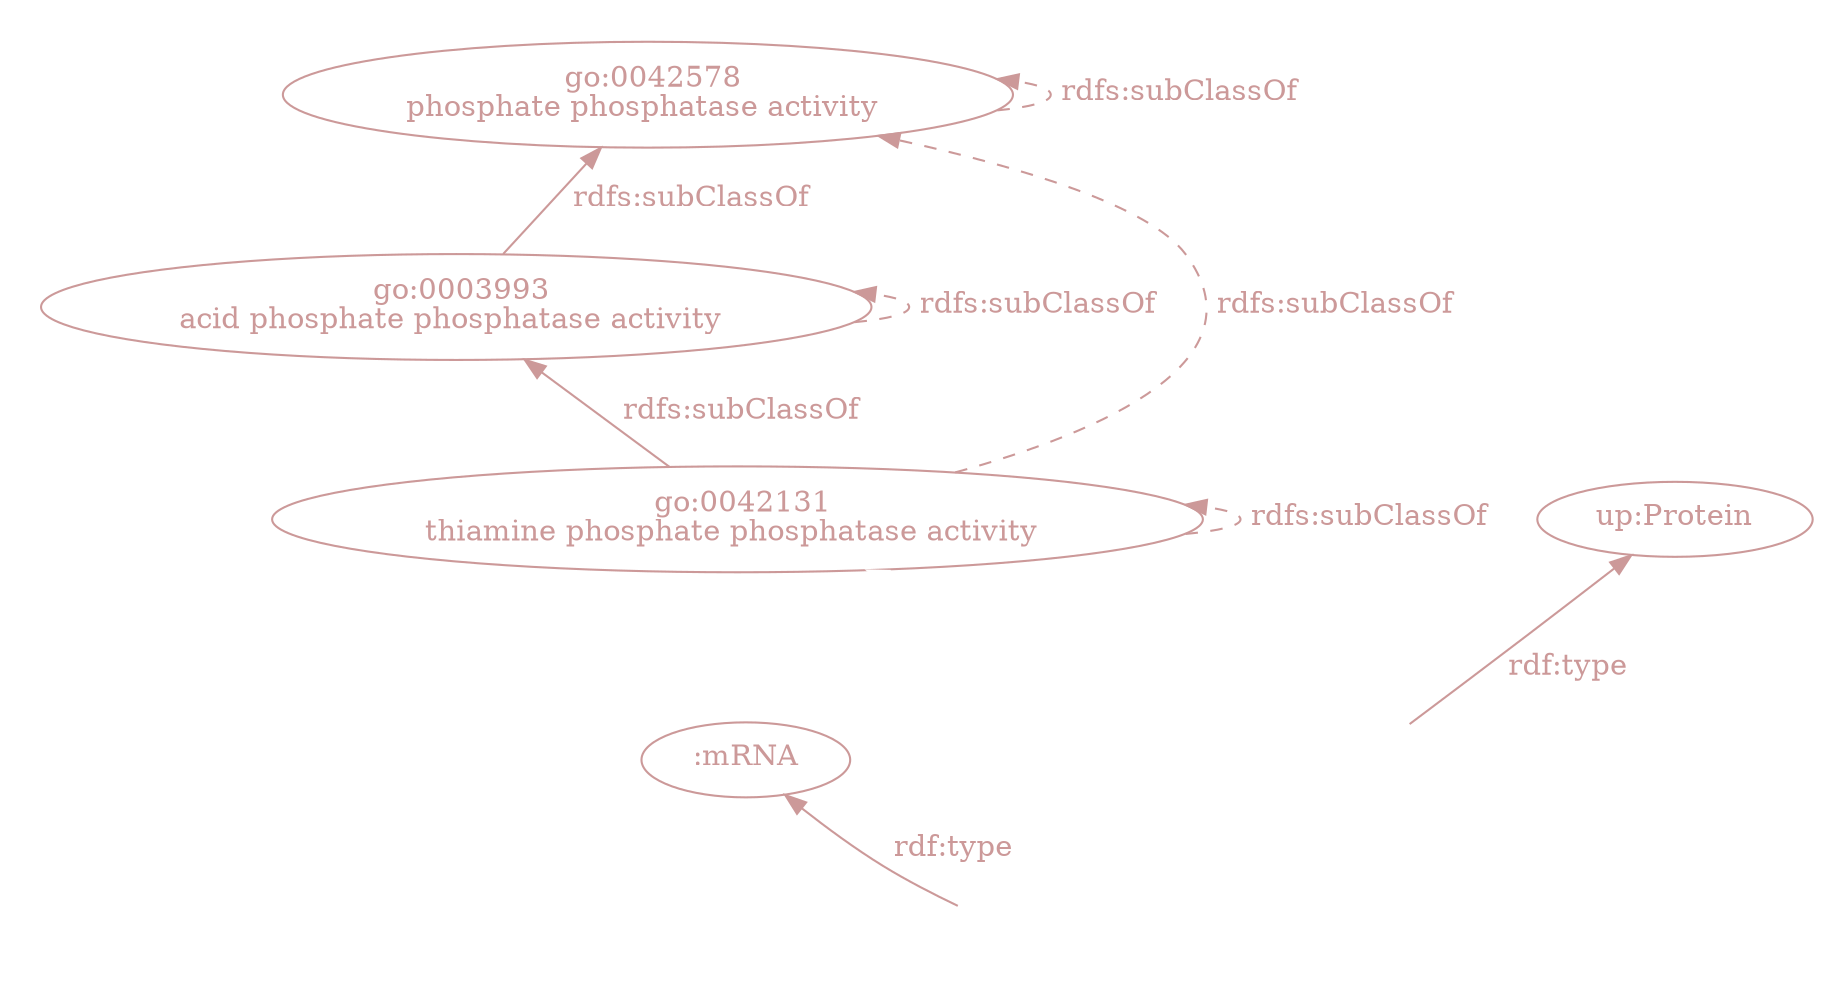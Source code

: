 digraph {
bgcolor="transparent"
node [ color=white, fontcolor=white ] ;
edge [ color=white, fontcolor=white ] ;
rankdir="BT";


subgraph cluster_GO {
    label = "Gene Ontology" ;
    color=white ; fontcolor=white ;

    0042131 [ color="#cc9999", label=< <font color='#cc9999'>go:0042131<br />thiamine phosphate phosphatase activity</font> > ] ;
    0003993 [ color="#cc9999", label=< <font color='#cc9999'>go:0003993<br />acid phosphate phosphatase activity</font> > ] ;
    0042578 [ color="#cc9999", label=< <font color='#cc9999'>go:0042578<br />phosphate phosphatase activity</font> > ] ;

    0042131 -> 0003993 [ color="#cc9999", label=< <font color='#cc9999'>rdfs:subClassOf</font> > ];
    0003993 -> 0042578 [ color="#cc9999", label=< <font color='#cc9999'>rdfs:subClassOf</font> > ];

    0042131 -> 0042578 [ style="dashed", color="#cc9999", label=< <font color='#cc9999'>rdfs:subClassOf</font> > ] ;
    0042131 -> 0042131 [ style="dashed", color="#cc9999", label=< <font color='#cc9999'>rdfs:subClassOf</font> > ] ;
    0003993 -> 0003993 [ style="dashed", color="#cc9999", label=< <font color='#cc9999'>rdfs:subClassOf</font> > ] ;
    0042578 -> 0042578 [ style="dashed", color="#cc9999", label=< <font color='#cc9999'>rdfs:subClassOf</font> > ] ;

}

Protein [ color="#cc9999", label=< <font color='#cc9999'>up:Protein</font> > ] ;
mRNA [ color="#cc9999", label=< <font color='#cc9999'>:mRNA</font> > ]
diminution [ label=< :diminution > ]

X1XMA5 [ label = < up:X1XMA5 > ]
  X1XMA5 -> Protein [ color="#cc9999", label=< <font color='#cc9999'>rdf:type</font> > ] ;
  X1XMA5 -> 0042131 [ label="up:classifiedWith" ] ;



ACYPI087140 [ label=< :ACYPI087140-RA > ]
    ACYPI087140 -> diminution [ label=< :has_cinetic > ] ;
    ACYPI087140 -> mRNA [ color="#cc9999", label=< <font color='#cc9999'>rdf:type</font> > ] ;
    ACYPI087140 -> X1XMA5 [ label=< rdfs:seeAlso > ] ;

}
